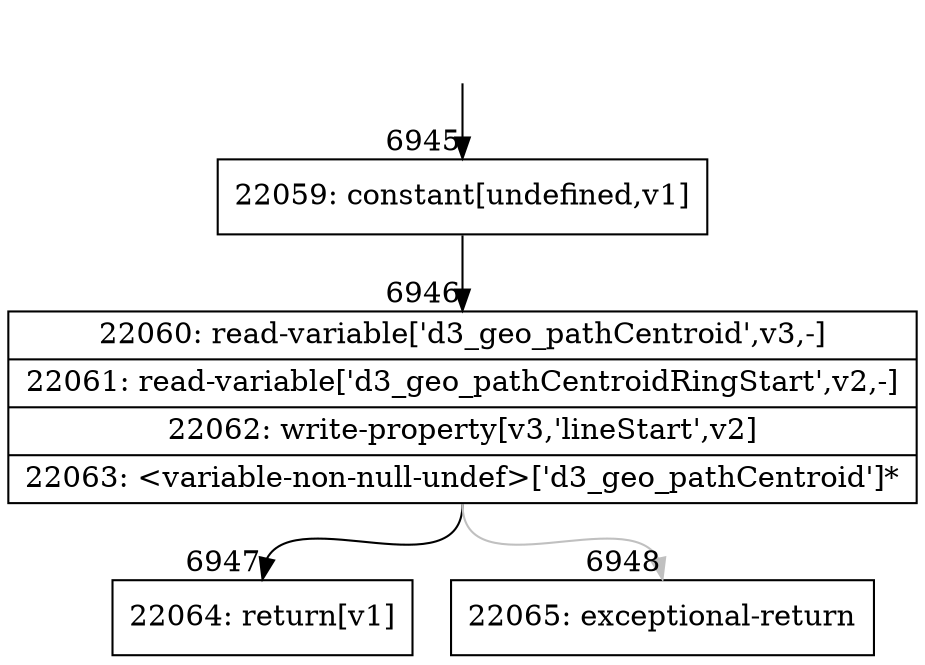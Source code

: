 digraph {
rankdir="TD"
BB_entry627[shape=none,label=""];
BB_entry627 -> BB6945 [tailport=s, headport=n, headlabel="    6945"]
BB6945 [shape=record label="{22059: constant[undefined,v1]}" ] 
BB6945 -> BB6946 [tailport=s, headport=n, headlabel="      6946"]
BB6946 [shape=record label="{22060: read-variable['d3_geo_pathCentroid',v3,-]|22061: read-variable['d3_geo_pathCentroidRingStart',v2,-]|22062: write-property[v3,'lineStart',v2]|22063: \<variable-non-null-undef\>['d3_geo_pathCentroid']*}" ] 
BB6946 -> BB6947 [tailport=s, headport=n, headlabel="      6947"]
BB6946 -> BB6948 [tailport=s, headport=n, color=gray, headlabel="      6948"]
BB6947 [shape=record label="{22064: return[v1]}" ] 
BB6948 [shape=record label="{22065: exceptional-return}" ] 
//#$~ 4023
}
